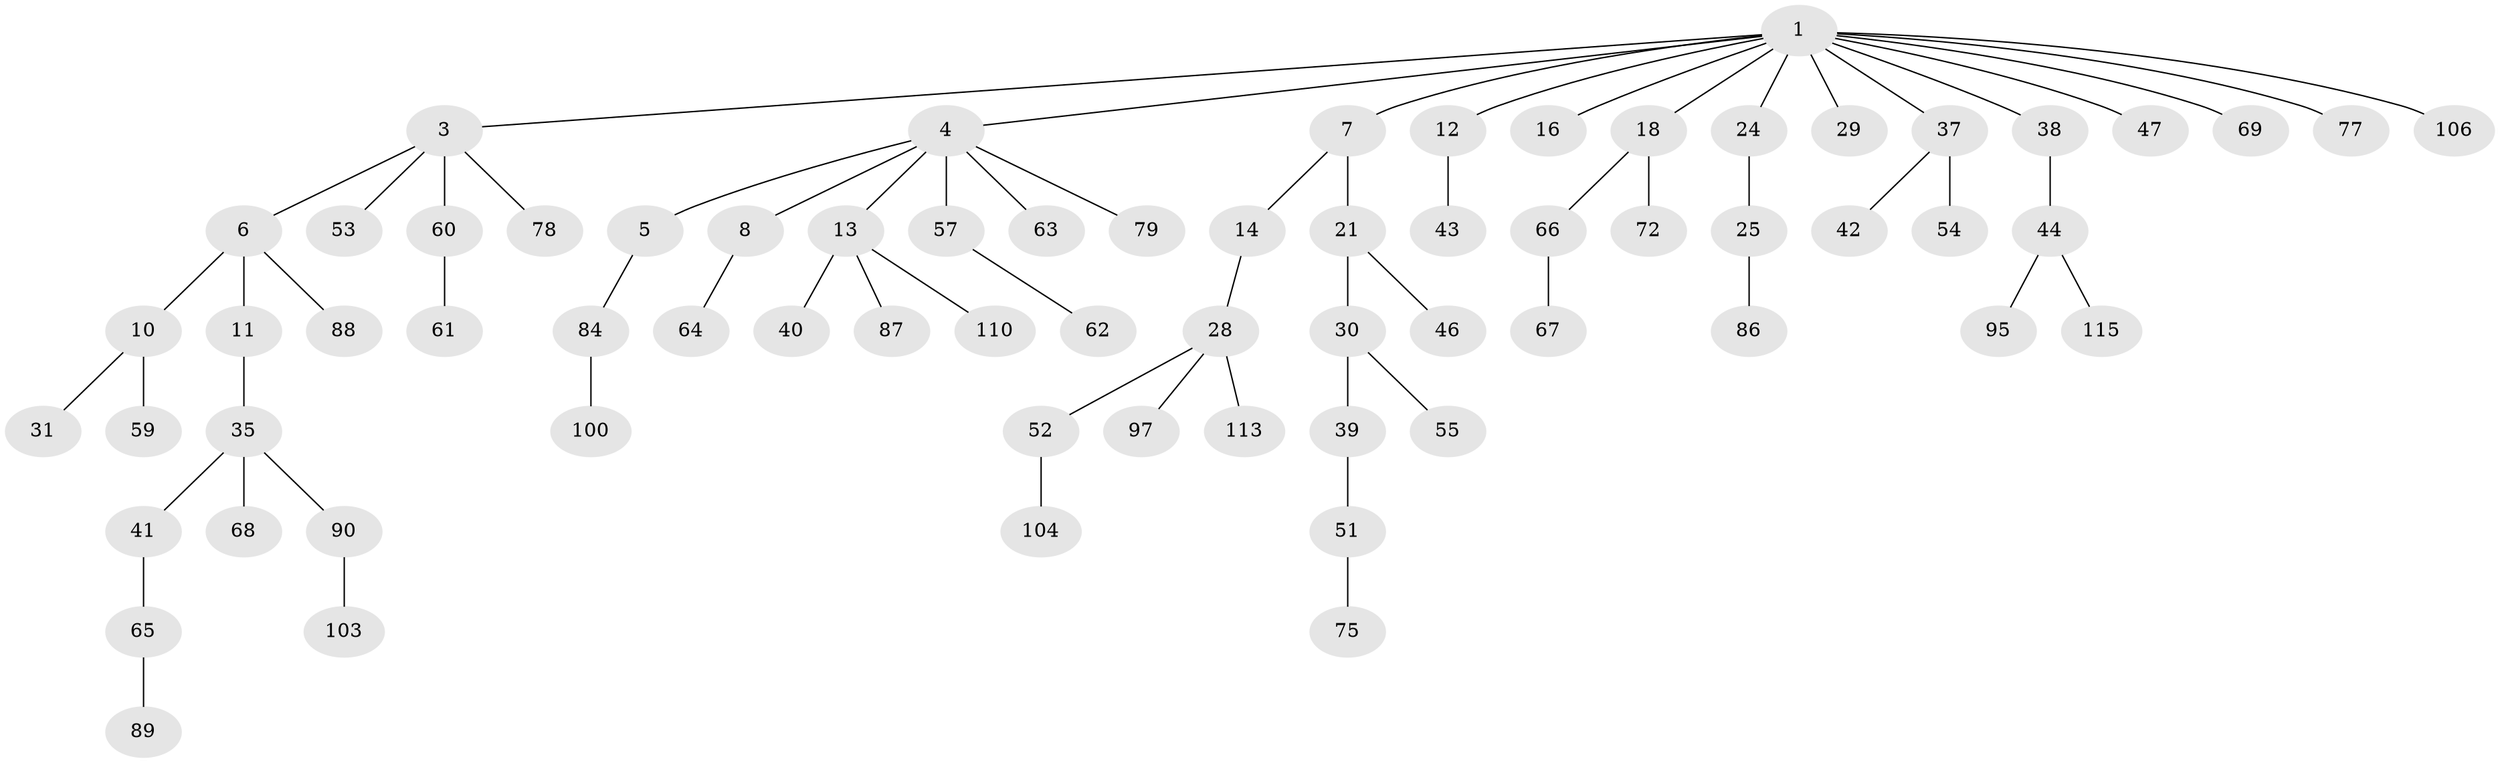 // original degree distribution, {10: 0.008695652173913044, 6: 0.008695652173913044, 5: 0.017391304347826087, 7: 0.008695652173913044, 3: 0.1391304347826087, 2: 0.25217391304347825, 4: 0.06956521739130435, 1: 0.4956521739130435}
// Generated by graph-tools (version 1.1) at 2025/19/03/04/25 18:19:08]
// undirected, 69 vertices, 68 edges
graph export_dot {
graph [start="1"]
  node [color=gray90,style=filled];
  1 [super="+2"];
  3;
  4;
  5 [super="+81+58"];
  6 [super="+9"];
  7;
  8;
  10;
  11 [super="+109+26"];
  12 [super="+27+33+82"];
  13 [super="+36+15+23"];
  14 [super="+50"];
  16 [super="+20+93+107+17"];
  18 [super="+96"];
  21 [super="+108+22"];
  24;
  25;
  28 [super="+92+45"];
  29;
  30;
  31 [super="+32+34+49"];
  35;
  37;
  38;
  39;
  40;
  41;
  42;
  43;
  44 [super="+48+91"];
  46;
  47;
  51;
  52;
  53;
  54 [super="+56"];
  55;
  57;
  59 [super="+76+80"];
  60;
  61;
  62;
  63;
  64;
  65;
  66;
  67;
  68;
  69;
  72;
  75;
  77;
  78;
  79;
  84;
  86;
  87;
  88;
  89;
  90;
  95 [super="+102"];
  97;
  100;
  103;
  104;
  106 [super="+114"];
  110;
  113;
  115;
  1 -- 3;
  1 -- 7;
  1 -- 18;
  1 -- 24;
  1 -- 29;
  1 -- 37;
  1 -- 38;
  1 -- 47;
  1 -- 106;
  1 -- 16;
  1 -- 4;
  1 -- 69;
  1 -- 12;
  1 -- 77;
  3 -- 6;
  3 -- 53;
  3 -- 60;
  3 -- 78;
  4 -- 5;
  4 -- 8;
  4 -- 13;
  4 -- 57;
  4 -- 63;
  4 -- 79;
  5 -- 84;
  6 -- 11;
  6 -- 88;
  6 -- 10;
  7 -- 14;
  7 -- 21;
  8 -- 64;
  10 -- 31;
  10 -- 59;
  11 -- 35;
  12 -- 43;
  13 -- 110;
  13 -- 87;
  13 -- 40;
  14 -- 28;
  18 -- 66;
  18 -- 72;
  21 -- 30;
  21 -- 46;
  24 -- 25;
  25 -- 86;
  28 -- 97;
  28 -- 113;
  28 -- 52;
  30 -- 39;
  30 -- 55;
  35 -- 41;
  35 -- 68;
  35 -- 90;
  37 -- 42;
  37 -- 54;
  38 -- 44;
  39 -- 51;
  41 -- 65;
  44 -- 115;
  44 -- 95;
  51 -- 75;
  52 -- 104;
  57 -- 62;
  60 -- 61;
  65 -- 89;
  66 -- 67;
  84 -- 100;
  90 -- 103;
}
